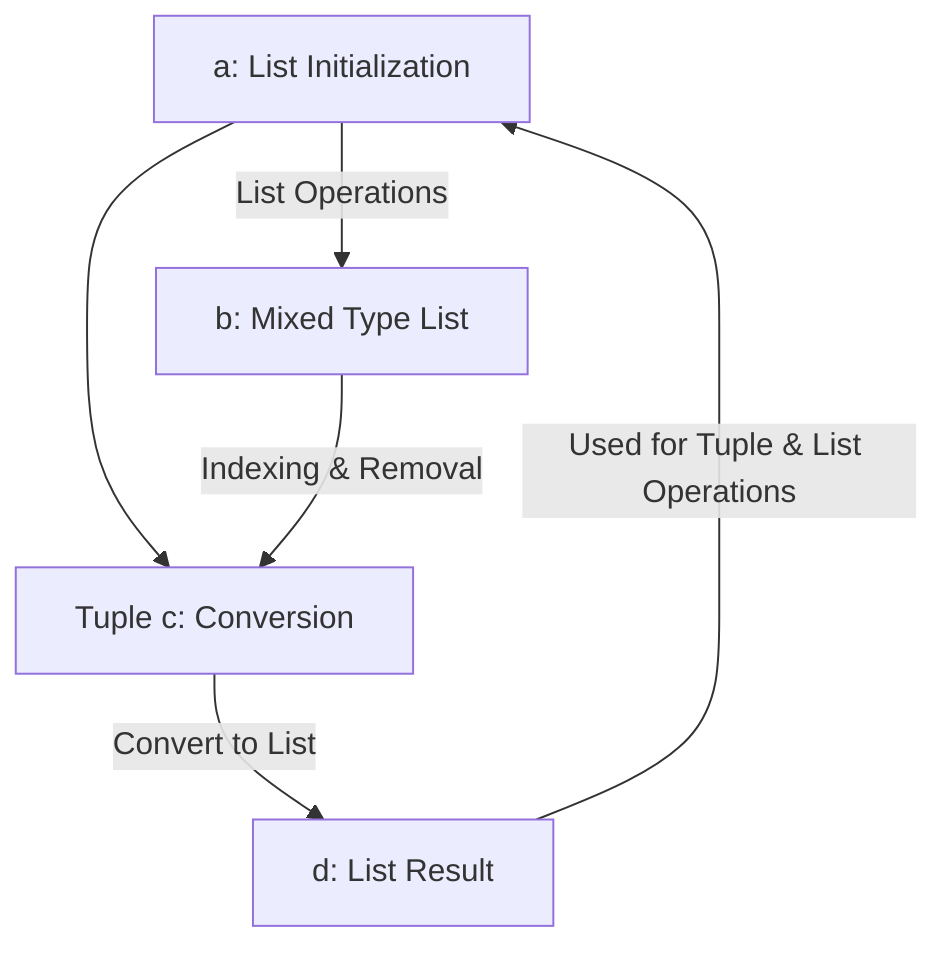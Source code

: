 flowchart TD
    %% Node for data source a
    A["a: List Initialization"] --> |List Operations| B["b: Mixed Type List"]
    A --> C
    %% Node for data source b
    B --> |Indexing & Removal| C["Tuple c: Conversion"]
    %% Node for variable c
    C --> |Convert to List| D["d: List Result"]
    %% Node for variable d
    D --> |Used for Tuple & List Operations| A